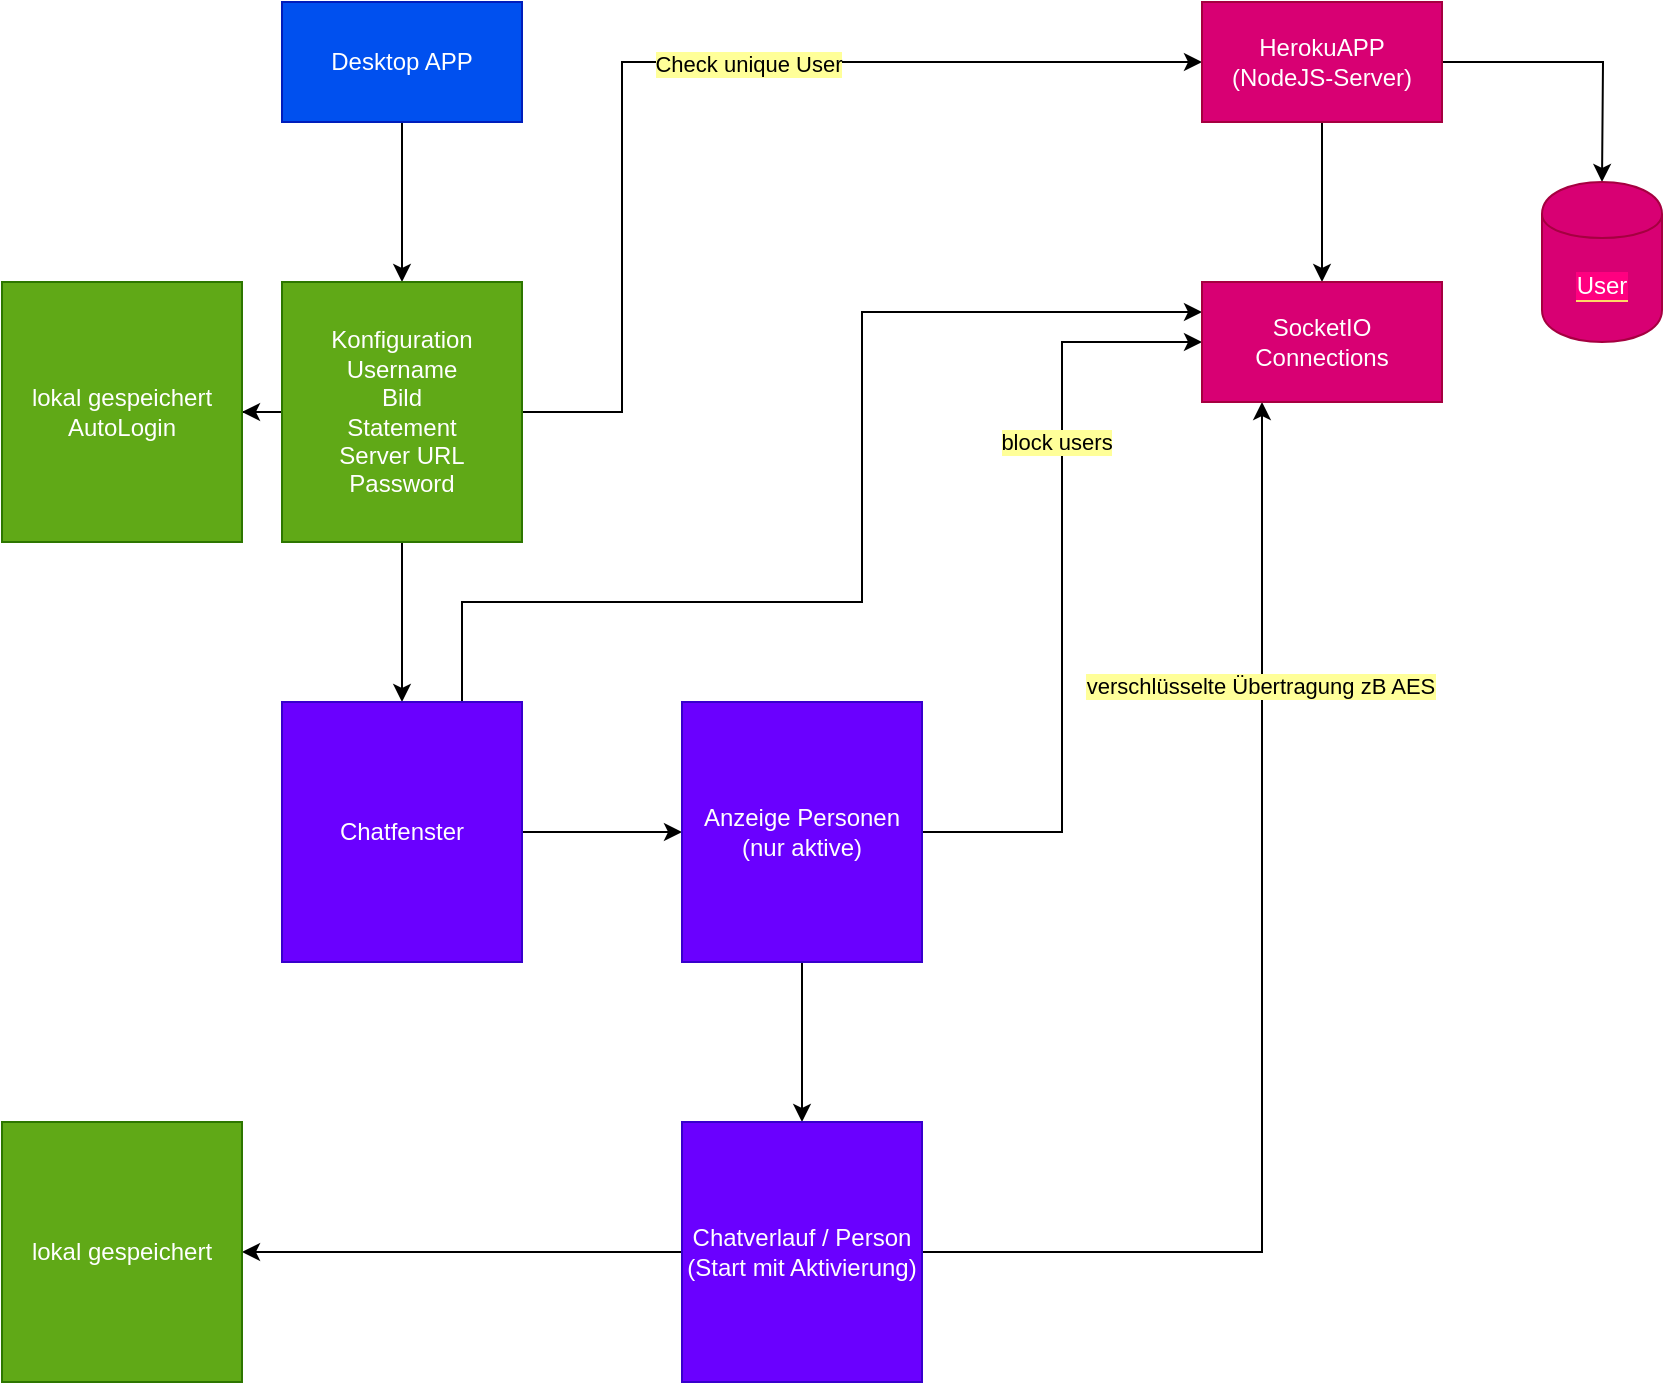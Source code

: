 <mxfile version="13.10.0" type="embed">
    <diagram id="MvE5dEB0sFrg0qifoJeW" name="Page-1">
        <mxGraphModel dx="617" dy="419" grid="1" gridSize="10" guides="1" tooltips="1" connect="1" arrows="1" fold="1" page="1" pageScale="1" pageWidth="850" pageHeight="1100" math="0" shadow="0">
            <root>
                <mxCell id="0"/>
                <mxCell id="1" parent="0"/>
                <mxCell id="aBFNEXDiyIlQz1ZyQnsL-4" value="" style="edgeStyle=orthogonalEdgeStyle;rounded=0;orthogonalLoop=1;jettySize=auto;html=1;" parent="1" source="aBFNEXDiyIlQz1ZyQnsL-1" target="aBFNEXDiyIlQz1ZyQnsL-3" edge="1">
                    <mxGeometry relative="1" as="geometry"/>
                </mxCell>
                <mxCell id="aBFNEXDiyIlQz1ZyQnsL-1" value="Desktop APP" style="rounded=0;whiteSpace=wrap;html=1;fillColor=#0050ef;strokeColor=#001DBC;fontColor=#ffffff;" parent="1" vertex="1">
                    <mxGeometry x="140" y="150" width="120" height="60" as="geometry"/>
                </mxCell>
                <mxCell id="aBFNEXDiyIlQz1ZyQnsL-6" value="" style="edgeStyle=orthogonalEdgeStyle;rounded=0;orthogonalLoop=1;jettySize=auto;html=1;" parent="1" source="aBFNEXDiyIlQz1ZyQnsL-3" target="aBFNEXDiyIlQz1ZyQnsL-5" edge="1">
                    <mxGeometry relative="1" as="geometry"/>
                </mxCell>
                <mxCell id="aBFNEXDiyIlQz1ZyQnsL-8" value="" style="edgeStyle=orthogonalEdgeStyle;rounded=0;orthogonalLoop=1;jettySize=auto;html=1;" parent="1" source="aBFNEXDiyIlQz1ZyQnsL-3" target="aBFNEXDiyIlQz1ZyQnsL-7" edge="1">
                    <mxGeometry relative="1" as="geometry"/>
                </mxCell>
                <mxCell id="aBFNEXDiyIlQz1ZyQnsL-23" style="edgeStyle=orthogonalEdgeStyle;rounded=0;orthogonalLoop=1;jettySize=auto;html=1;entryX=0;entryY=0.5;entryDx=0;entryDy=0;" parent="1" source="aBFNEXDiyIlQz1ZyQnsL-3" target="aBFNEXDiyIlQz1ZyQnsL-2" edge="1">
                    <mxGeometry relative="1" as="geometry">
                        <Array as="points">
                            <mxPoint x="310" y="355"/>
                            <mxPoint x="310" y="180"/>
                        </Array>
                    </mxGeometry>
                </mxCell>
                <mxCell id="aBFNEXDiyIlQz1ZyQnsL-24" value="Check unique User" style="edgeLabel;html=1;align=center;verticalAlign=middle;resizable=0;points=[];labelBackgroundColor=#FFFF99;fontColor=#000000;" parent="aBFNEXDiyIlQz1ZyQnsL-23" vertex="1" connectable="0">
                    <mxGeometry x="0.118" y="-1" relative="1" as="geometry">
                        <mxPoint as="offset"/>
                    </mxGeometry>
                </mxCell>
                <mxCell id="aBFNEXDiyIlQz1ZyQnsL-3" value="Konfiguration&lt;br&gt;Username&lt;br&gt;Bild&lt;br&gt;Statement&lt;br&gt;Server URL&lt;br&gt;Password" style="rounded=0;whiteSpace=wrap;html=1;fillColor=#60a917;strokeColor=#2D7600;fontColor=#ffffff;" parent="1" vertex="1">
                    <mxGeometry x="140" y="290" width="120" height="130" as="geometry"/>
                </mxCell>
                <mxCell id="aBFNEXDiyIlQz1ZyQnsL-11" value="" style="edgeStyle=orthogonalEdgeStyle;rounded=0;orthogonalLoop=1;jettySize=auto;html=1;" parent="1" source="aBFNEXDiyIlQz1ZyQnsL-7" target="aBFNEXDiyIlQz1ZyQnsL-10" edge="1">
                    <mxGeometry relative="1" as="geometry"/>
                </mxCell>
                <mxCell id="aBFNEXDiyIlQz1ZyQnsL-20" style="edgeStyle=orthogonalEdgeStyle;rounded=0;orthogonalLoop=1;jettySize=auto;html=1;exitX=0.75;exitY=0;exitDx=0;exitDy=0;entryX=0;entryY=0.25;entryDx=0;entryDy=0;" parent="1" source="aBFNEXDiyIlQz1ZyQnsL-7" target="aBFNEXDiyIlQz1ZyQnsL-18" edge="1">
                    <mxGeometry relative="1" as="geometry">
                        <Array as="points">
                            <mxPoint x="230" y="450"/>
                            <mxPoint x="430" y="450"/>
                            <mxPoint x="430" y="305"/>
                        </Array>
                    </mxGeometry>
                </mxCell>
                <mxCell id="aBFNEXDiyIlQz1ZyQnsL-7" value="Chatfenster" style="rounded=0;whiteSpace=wrap;html=1;fillColor=#6a00ff;strokeColor=#3700CC;fontColor=#ffffff;" parent="1" vertex="1">
                    <mxGeometry x="140" y="500" width="120" height="130" as="geometry"/>
                </mxCell>
                <mxCell id="aBFNEXDiyIlQz1ZyQnsL-13" value="" style="edgeStyle=orthogonalEdgeStyle;rounded=0;orthogonalLoop=1;jettySize=auto;html=1;" parent="1" source="aBFNEXDiyIlQz1ZyQnsL-10" target="aBFNEXDiyIlQz1ZyQnsL-12" edge="1">
                    <mxGeometry relative="1" as="geometry"/>
                </mxCell>
                <mxCell id="aBFNEXDiyIlQz1ZyQnsL-17" style="edgeStyle=orthogonalEdgeStyle;rounded=0;orthogonalLoop=1;jettySize=auto;html=1;entryX=0;entryY=0.5;entryDx=0;entryDy=0;" parent="1" source="aBFNEXDiyIlQz1ZyQnsL-10" target="aBFNEXDiyIlQz1ZyQnsL-18" edge="1">
                    <mxGeometry relative="1" as="geometry">
                        <mxPoint x="400" y="260" as="targetPoint"/>
                    </mxGeometry>
                </mxCell>
                <mxCell id="aBFNEXDiyIlQz1ZyQnsL-25" value="block users" style="edgeLabel;html=1;align=center;verticalAlign=middle;resizable=0;points=[];labelBackgroundColor=#FFFF99;fontColor=#000000;" parent="aBFNEXDiyIlQz1ZyQnsL-17" vertex="1" connectable="0">
                    <mxGeometry x="0.377" y="3" relative="1" as="geometry">
                        <mxPoint as="offset"/>
                    </mxGeometry>
                </mxCell>
                <mxCell id="aBFNEXDiyIlQz1ZyQnsL-10" value="Anzeige Personen&lt;br&gt;(nur aktive)" style="rounded=0;whiteSpace=wrap;html=1;fillColor=#6a00ff;strokeColor=#3700CC;fontColor=#ffffff;" parent="1" vertex="1">
                    <mxGeometry x="340" y="500" width="120" height="130" as="geometry"/>
                </mxCell>
                <mxCell id="aBFNEXDiyIlQz1ZyQnsL-16" value="" style="edgeStyle=orthogonalEdgeStyle;rounded=0;orthogonalLoop=1;jettySize=auto;html=1;" parent="1" source="aBFNEXDiyIlQz1ZyQnsL-12" target="aBFNEXDiyIlQz1ZyQnsL-15" edge="1">
                    <mxGeometry relative="1" as="geometry"/>
                </mxCell>
                <mxCell id="aBFNEXDiyIlQz1ZyQnsL-21" style="edgeStyle=orthogonalEdgeStyle;rounded=0;orthogonalLoop=1;jettySize=auto;html=1;entryX=0.25;entryY=1;entryDx=0;entryDy=0;" parent="1" source="aBFNEXDiyIlQz1ZyQnsL-12" target="aBFNEXDiyIlQz1ZyQnsL-18" edge="1">
                    <mxGeometry relative="1" as="geometry"/>
                </mxCell>
                <mxCell id="aBFNEXDiyIlQz1ZyQnsL-22" value="verschlüsselte Übertragung zB AES" style="edgeLabel;html=1;align=center;verticalAlign=middle;resizable=0;points=[];labelBackgroundColor=#FFFF99;fontColor=#000000;" parent="aBFNEXDiyIlQz1ZyQnsL-21" vertex="1" connectable="0">
                    <mxGeometry x="0.523" y="1" relative="1" as="geometry">
                        <mxPoint as="offset"/>
                    </mxGeometry>
                </mxCell>
                <mxCell id="aBFNEXDiyIlQz1ZyQnsL-12" value="Chatverlauf / Person&lt;br&gt;(Start mit Aktivierung)" style="rounded=0;whiteSpace=wrap;html=1;fillColor=#6a00ff;strokeColor=#3700CC;fontColor=#ffffff;" parent="1" vertex="1">
                    <mxGeometry x="340" y="710" width="120" height="130" as="geometry"/>
                </mxCell>
                <mxCell id="aBFNEXDiyIlQz1ZyQnsL-15" value="lokal gespeichert" style="rounded=0;whiteSpace=wrap;html=1;fillColor=#60a917;strokeColor=#2D7600;fontColor=#ffffff;" parent="1" vertex="1">
                    <mxGeometry y="710" width="120" height="130" as="geometry"/>
                </mxCell>
                <mxCell id="aBFNEXDiyIlQz1ZyQnsL-5" value="lokal gespeichert&lt;br&gt;AutoLogin" style="rounded=0;whiteSpace=wrap;html=1;fillColor=#60a917;strokeColor=#2D7600;fontColor=#ffffff;" parent="1" vertex="1">
                    <mxGeometry y="290" width="120" height="130" as="geometry"/>
                </mxCell>
                <mxCell id="aBFNEXDiyIlQz1ZyQnsL-19" value="" style="edgeStyle=orthogonalEdgeStyle;rounded=0;orthogonalLoop=1;jettySize=auto;html=1;" parent="1" source="aBFNEXDiyIlQz1ZyQnsL-2" target="aBFNEXDiyIlQz1ZyQnsL-18" edge="1">
                    <mxGeometry relative="1" as="geometry"/>
                </mxCell>
                <mxCell id="aBFNEXDiyIlQz1ZyQnsL-26" style="edgeStyle=orthogonalEdgeStyle;rounded=0;orthogonalLoop=1;jettySize=auto;html=1;" parent="1" source="aBFNEXDiyIlQz1ZyQnsL-2" edge="1">
                    <mxGeometry relative="1" as="geometry">
                        <mxPoint x="800" y="240" as="targetPoint"/>
                    </mxGeometry>
                </mxCell>
                <mxCell id="aBFNEXDiyIlQz1ZyQnsL-2" value="HerokuAPP&lt;br&gt;(NodeJS-Server)" style="rounded=0;whiteSpace=wrap;html=1;fillColor=#d80073;strokeColor=#A50040;fontColor=#ffffff;" parent="1" vertex="1">
                    <mxGeometry x="600" y="150" width="120" height="60" as="geometry"/>
                </mxCell>
                <mxCell id="aBFNEXDiyIlQz1ZyQnsL-18" value="SocketIO&lt;br&gt;Connections" style="rounded=0;whiteSpace=wrap;html=1;fillColor=#d80073;strokeColor=#A50040;fontColor=#ffffff;" parent="1" vertex="1">
                    <mxGeometry x="600" y="290" width="120" height="60" as="geometry"/>
                </mxCell>
                <mxCell id="aBFNEXDiyIlQz1ZyQnsL-27" value="&lt;span style=&quot;background-color: rgb(255 , 0 , 128)&quot;&gt;User&lt;/span&gt;" style="shape=cylinder;whiteSpace=wrap;html=1;boundedLbl=1;backgroundOutline=1;labelBackgroundColor=#FFD966;fillColor=#d80073;strokeColor=#A50040;fontColor=#ffffff;" parent="1" vertex="1">
                    <mxGeometry x="770" y="240" width="60" height="80" as="geometry"/>
                </mxCell>
            </root>
        </mxGraphModel>
    </diagram>
</mxfile>